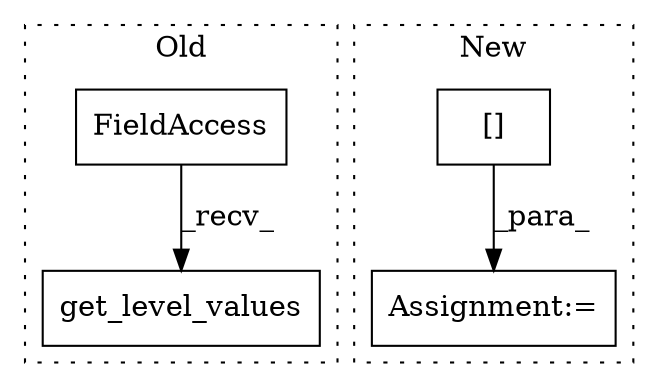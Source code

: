 digraph G {
subgraph cluster0 {
1 [label="get_level_values" a="32" s="371,394" l="17,1" shape="box"];
4 [label="FieldAccess" a="22" s="363" l="7" shape="box"];
label = "Old";
style="dotted";
}
subgraph cluster1 {
2 [label="[]" a="2" s="349,368" l="18,1" shape="box"];
3 [label="Assignment:=" a="7" s="348" l="1" shape="box"];
label = "New";
style="dotted";
}
2 -> 3 [label="_para_"];
4 -> 1 [label="_recv_"];
}